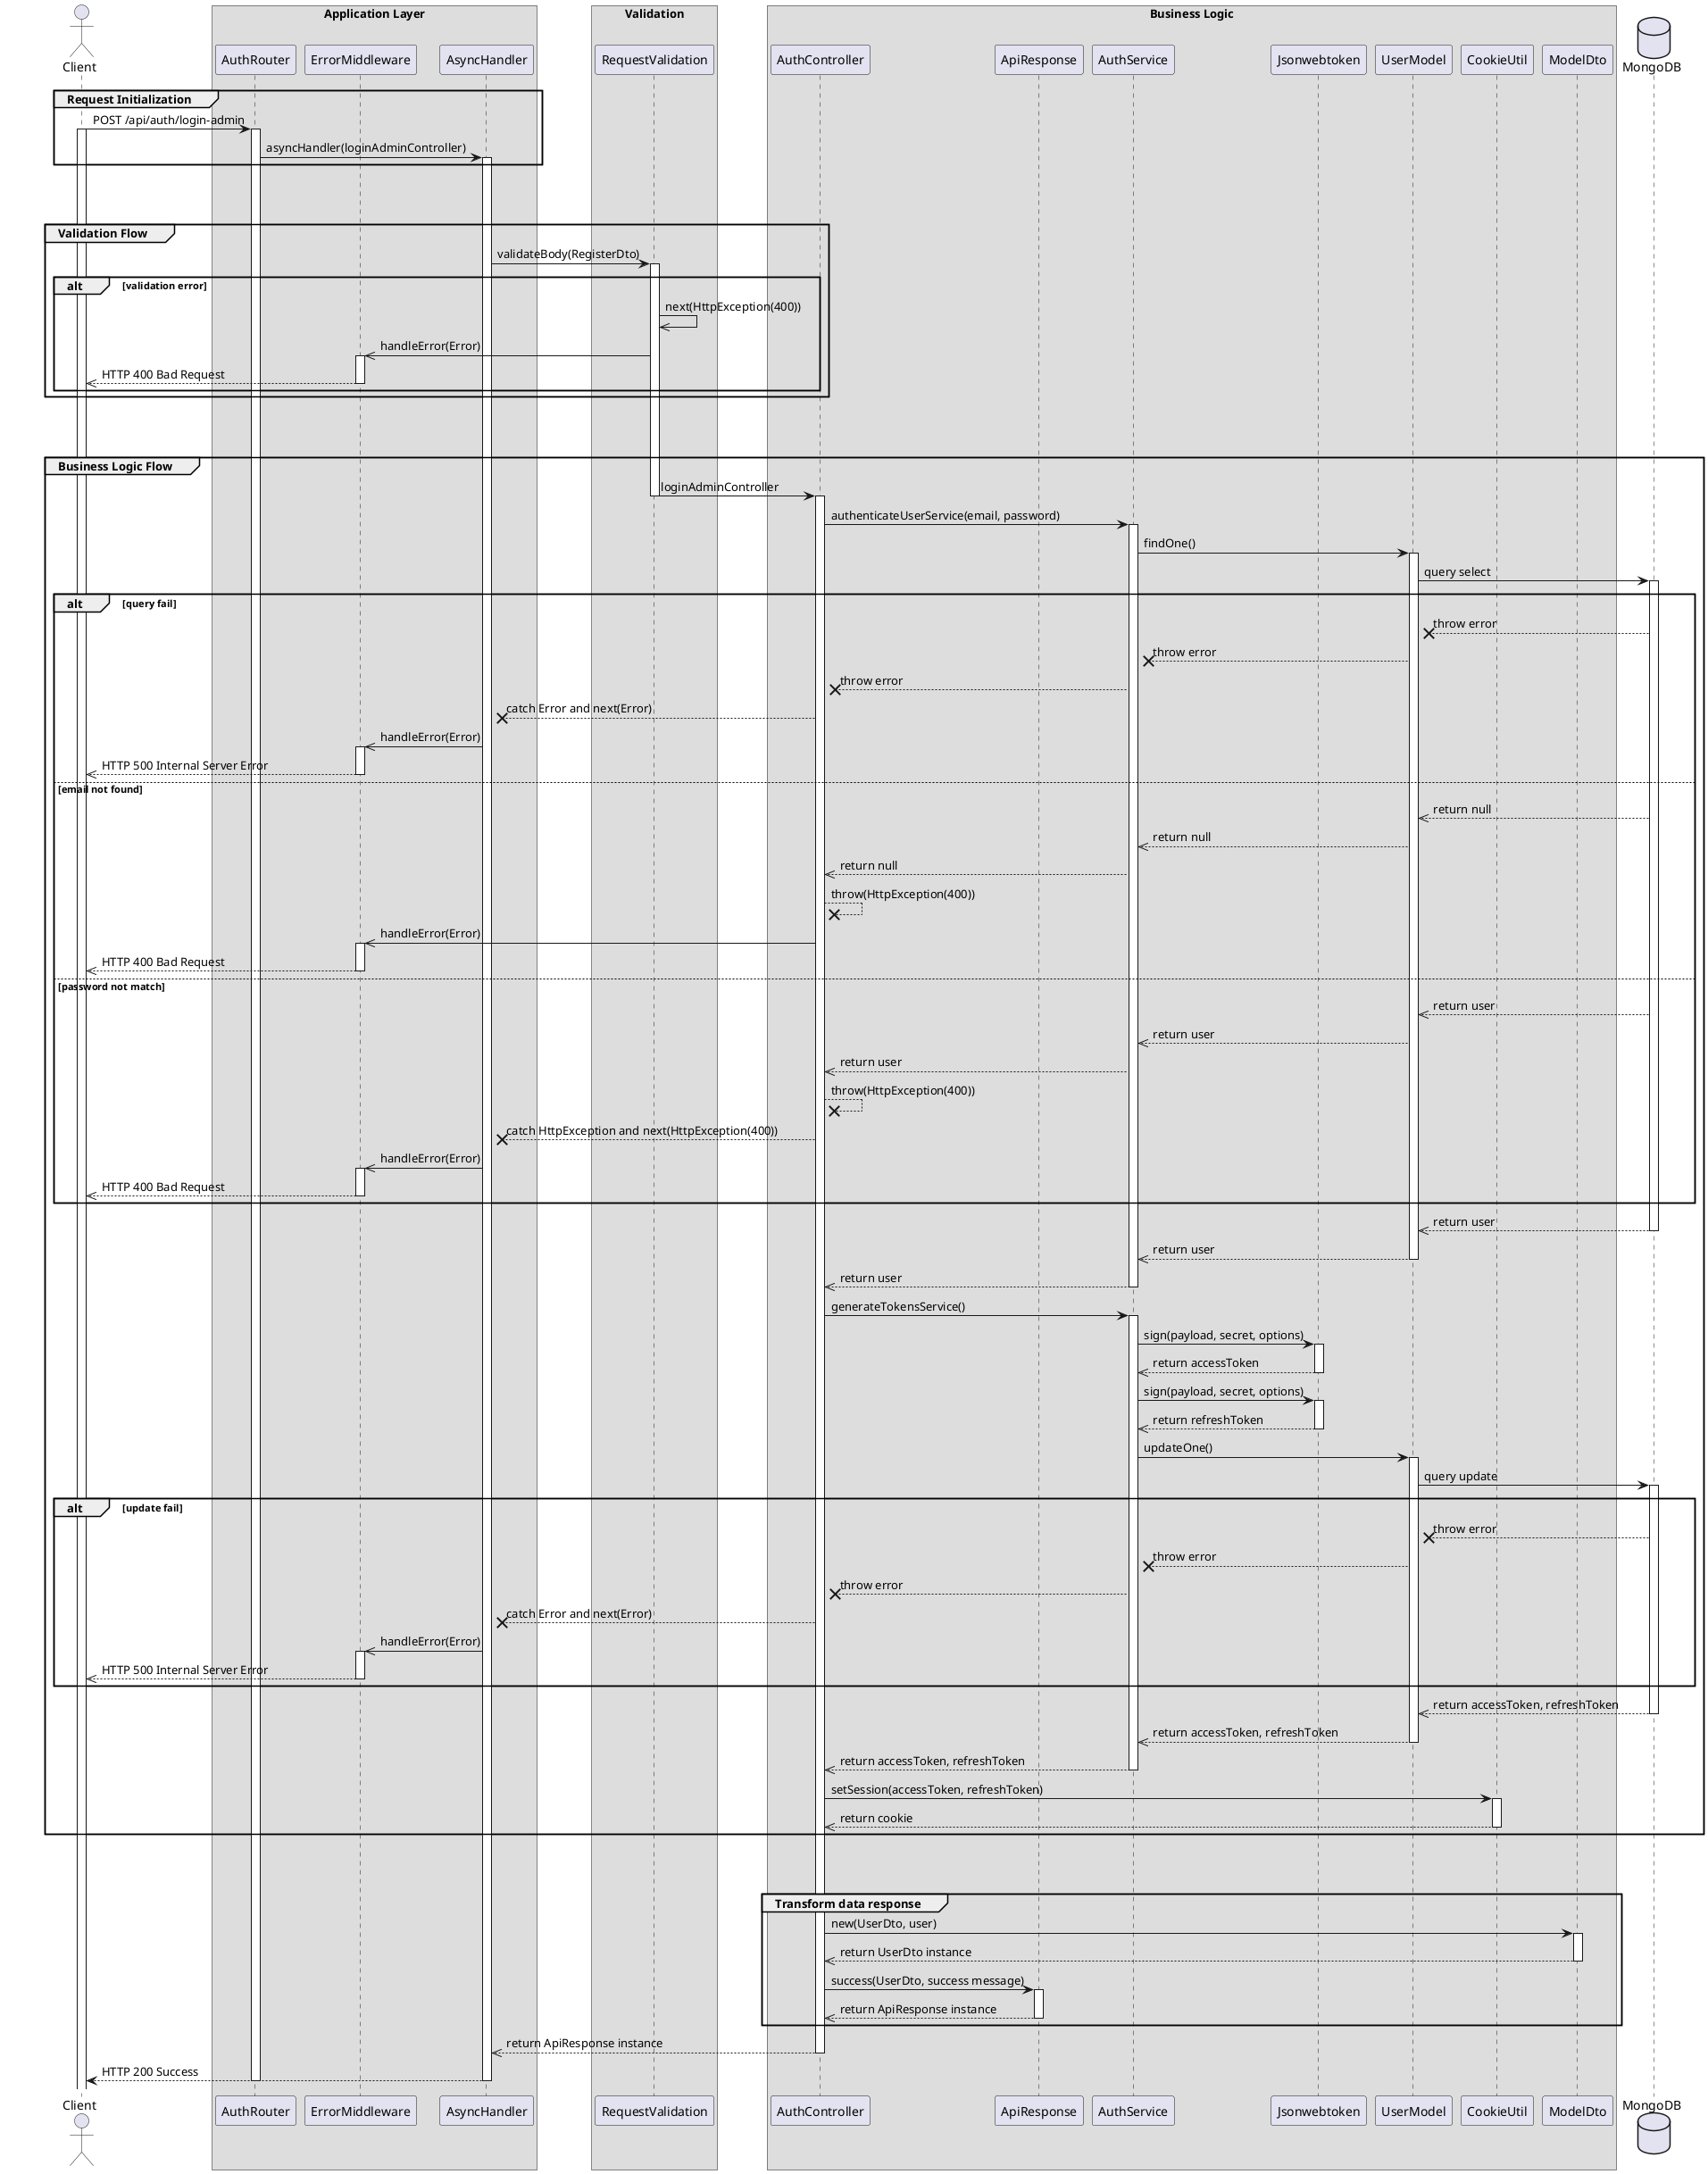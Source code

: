 @startuml Login Admin

actor Client

box "Application Layer"
participant AuthRouter 
participant ErrorMiddleware 
participant AsyncHandler 
end box

box "Validation"
participant RequestValidation
end box

box "Business Logic"
participant AuthController
participant ApiResponse
participant AuthService
participant Jsonwebtoken
participant UserModel
participant CookieUtil
participant ModelDto
end box

database MongoDB

' Step 1
group Request Initialization
    Client -> AuthRouter: POST /api/auth/login-admin
    activate Client
    activate AuthRouter
    AuthRouter -> AsyncHandler: asyncHandler(loginAdminController)
    activate AsyncHandler
end

break
break


' Step 2
group Validation Flow
    AsyncHandler -> RequestValidation: validateBody(RegisterDto)
    activate RequestValidation
    alt validation error
        RequestValidation ->> RequestValidation: next(HttpException(400))
        RequestValidation ->> ErrorMiddleware: handleError(Error)
        activate ErrorMiddleware
        ErrorMiddleware -->> Client: HTTP 400 Bad Request
        deactivate ErrorMiddleware
    end
    
end

break
break


' step 3
group Business Logic Flow
    RequestValidation -> AuthController: loginAdminController
    deactivate RequestValidation
    activate AuthController
    AuthController -> AuthService: authenticateUserService(email, password)
    activate AuthService
    AuthService -> UserModel: findOne()
    activate UserModel
    UserModel -> MongoDB: query select
    activate MongoDB

    alt query fail 
        MongoDB --x UserModel: throw error
        UserModel --x AuthService: throw error
        AuthService --x AuthController: throw error
        AuthController --x AsyncHandler: catch Error and next(Error)
        AsyncHandler ->> ErrorMiddleware: handleError(Error)
        activate ErrorMiddleware
        ErrorMiddleware -->> Client: HTTP 500 Internal Server Error
        deactivate ErrorMiddleware
    else email not found
        MongoDB -->> UserModel: return null
        UserModel -->> AuthService: return null
        AuthService -->> AuthController: return null
        AuthController --x AuthController: throw(HttpException(400))
        AuthController ->> ErrorMiddleware: handleError(Error)
        activate ErrorMiddleware
        ErrorMiddleware -->> Client: HTTP 400 Bad Request
        deactivate ErrorMiddleware
    else password not match
        MongoDB -->> UserModel: return user
        UserModel -->> AuthService: return user
        AuthService -->> AuthController: return user
        AuthController --x AuthController: throw(HttpException(400))
        AuthController --x AsyncHandler: catch HttpException and next(HttpException(400))
        AsyncHandler ->> ErrorMiddleware: handleError(Error)
        activate ErrorMiddleware
        ErrorMiddleware -->> Client: HTTP 400 Bad Request
        deactivate ErrorMiddleware
    end

    MongoDB -->> UserModel: return user
    deactivate MongoDB
    UserModel -->> AuthService: return user
    deactivate UserModel
    AuthService -->> AuthController: return user
    deactivate AuthService
    AuthController -> AuthService: generateTokensService()
    activate AuthService
    AuthService -> Jsonwebtoken: sign(payload, secret, options)
    activate Jsonwebtoken
    Jsonwebtoken -->> AuthService: return accessToken
    deactivate Jsonwebtoken
    AuthService -> Jsonwebtoken: sign(payload, secret, options)
    activate Jsonwebtoken
    Jsonwebtoken -->> AuthService: return refreshToken
    deactivate Jsonwebtoken
    AuthService -> UserModel: updateOne()
    activate UserModel
    UserModel -> MongoDB: query update
    activate MongoDB

    alt update fail
        MongoDB --x UserModel: throw error
        UserModel --x AuthService: throw error
        AuthService --x AuthController: throw error
        AuthController --x AsyncHandler: catch Error and next(Error)
        AsyncHandler ->> ErrorMiddleware: handleError(Error)
        activate ErrorMiddleware
        ErrorMiddleware -->> Client: HTTP 500 Internal Server Error
        deactivate ErrorMiddleware
    end

    MongoDB -->> UserModel: return accessToken, refreshToken
    deactivate MongoDB
    UserModel -->> AuthService: return accessToken, refreshToken
    deactivate UserModel
    AuthService -->> AuthController: return accessToken, refreshToken
    deactivate AuthService
    AuthController -> CookieUtil: setSession(accessToken, refreshToken)
    activate CookieUtil
    CookieUtil -->> AuthController: return cookie
    deactivate CookieUtil


    
end   
break 
break

group Transform data response
    AuthController -> ModelDto: new(UserDto, user)
    activate ModelDto
    ModelDto -->> AuthController: return UserDto instance
    deactivate ModelDto

    AuthController -> ApiResponse: success(UserDto, success message)
    activate ApiResponse
    ApiResponse -->> AuthController: return ApiResponse instance
    deactivate ApiResponse 
end
AuthController -->> AsyncHandler: return ApiResponse instance
deactivate AuthController
AsyncHandler --> Client: HTTP 200 Success
deactivate AsyncHandler
deactivate AuthRouter


@enduml